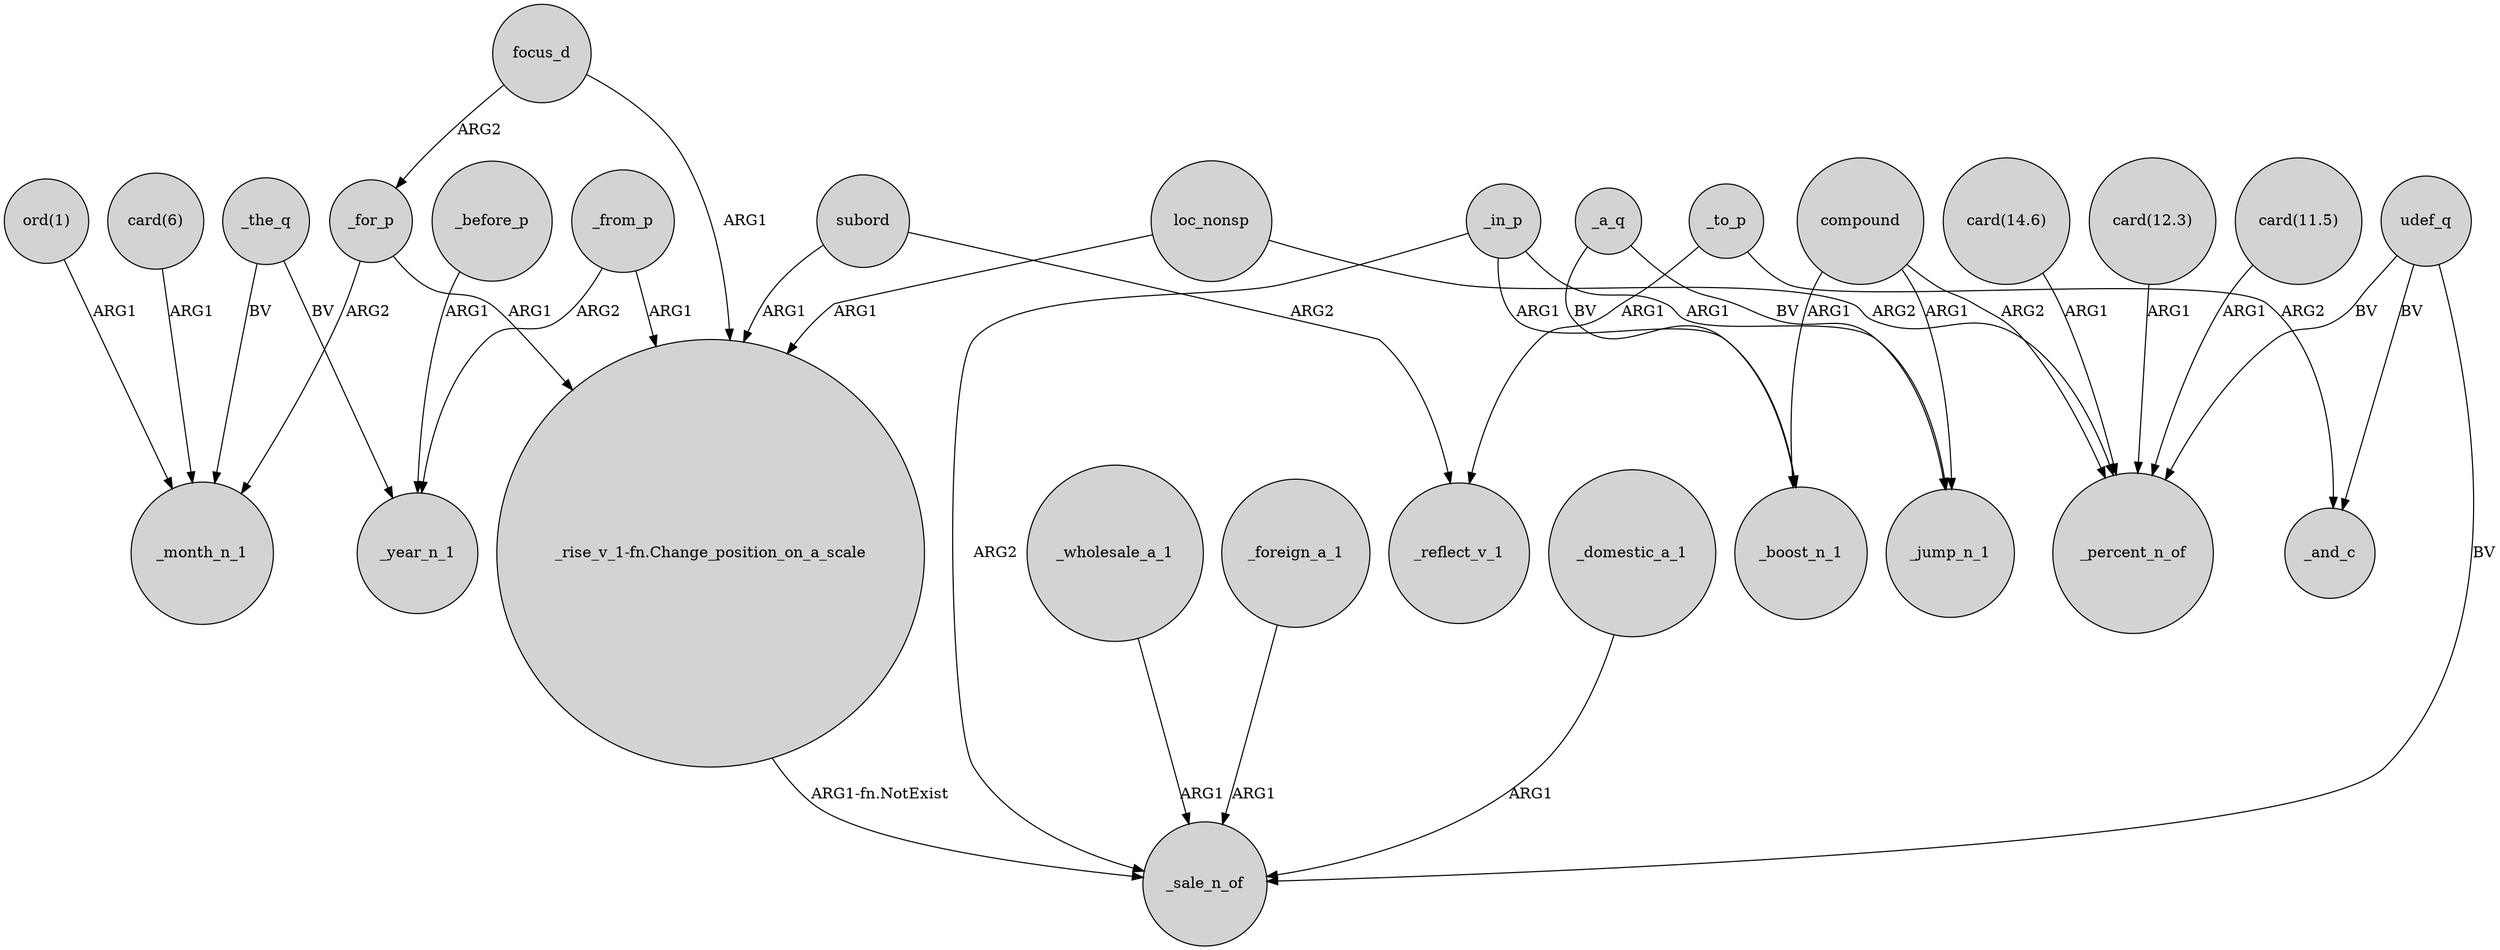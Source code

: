 digraph {
	node [shape=circle style=filled]
	_for_p -> _month_n_1 [label=ARG2]
	_in_p -> _boost_n_1 [label=ARG1]
	_before_p -> _year_n_1 [label=ARG1]
	compound -> _boost_n_1 [label=ARG1]
	"_rise_v_1-fn.Change_position_on_a_scale" -> _sale_n_of [label="ARG1-fn.NotExist"]
	"card(12.3)" -> _percent_n_of [label=ARG1]
	"card(11.5)" -> _percent_n_of [label=ARG1]
	compound -> _jump_n_1 [label=ARG1]
	_to_p -> _and_c [label=ARG2]
	_a_q -> _boost_n_1 [label=BV]
	compound -> _percent_n_of [label=ARG2]
	_in_p -> _sale_n_of [label=ARG2]
	focus_d -> _for_p [label=ARG2]
	_from_p -> _year_n_1 [label=ARG2]
	_a_q -> _jump_n_1 [label=BV]
	"card(14.6)" -> _percent_n_of [label=ARG1]
	_wholesale_a_1 -> _sale_n_of [label=ARG1]
	_foreign_a_1 -> _sale_n_of [label=ARG1]
	subord -> _reflect_v_1 [label=ARG2]
	_the_q -> _month_n_1 [label=BV]
	loc_nonsp -> _percent_n_of [label=ARG2]
	loc_nonsp -> "_rise_v_1-fn.Change_position_on_a_scale" [label=ARG1]
	focus_d -> "_rise_v_1-fn.Change_position_on_a_scale" [label=ARG1]
	_the_q -> _year_n_1 [label=BV]
	udef_q -> _sale_n_of [label=BV]
	_to_p -> _reflect_v_1 [label=ARG1]
	_in_p -> _jump_n_1 [label=ARG1]
	_for_p -> "_rise_v_1-fn.Change_position_on_a_scale" [label=ARG1]
	"ord(1)" -> _month_n_1 [label=ARG1]
	"card(6)" -> _month_n_1 [label=ARG1]
	udef_q -> _percent_n_of [label=BV]
	subord -> "_rise_v_1-fn.Change_position_on_a_scale" [label=ARG1]
	udef_q -> _and_c [label=BV]
	_domestic_a_1 -> _sale_n_of [label=ARG1]
	_from_p -> "_rise_v_1-fn.Change_position_on_a_scale" [label=ARG1]
}
